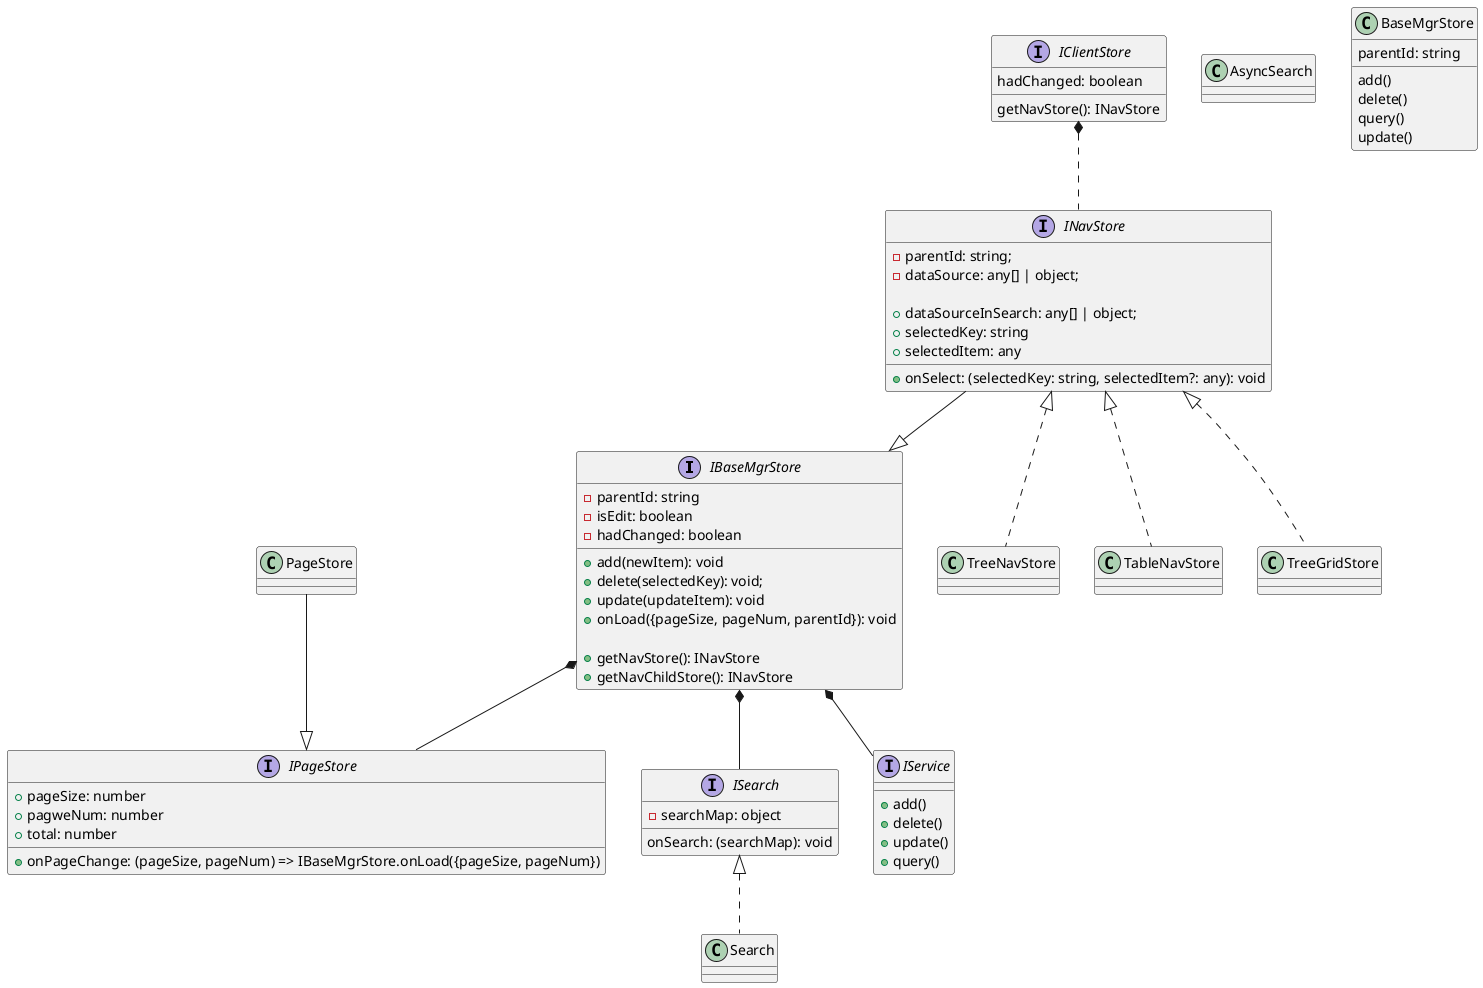 @startuml
interface IBaseMgrStore {
    -parentId: string
    -isEdit: boolean
    -hadChanged: boolean
    +add(newItem): void
    +delete(selectedKey): void;
    +update(updateItem): void
    +onLoad({pageSize, pageNum, parentId}): void

    +getNavStore(): INavStore
    +getNavChildStore(): INavStore
}


interface ISearch{
    -searchMap: object
    onSearch: (searchMap): void
}


class AsyncSearch

class Search

interface IPageStore{
    +pageSize: number
    +pagweNum: number
    +total: number
    +onPageChange: (pageSize, pageNum) => IBaseMgrStore.onLoad({pageSize, pageNum})
}

class PageStore

interface IService{
    +add()
    +delete()
    +update()
    +query()
}

ISearch <|.. Search

interface IClientStore{
    hadChanged: boolean
    getNavStore(): INavStore

}

IClientStore*..INavStore

INavStore--|>IBaseMgrStore
TreeNavStore .up.|> INavStore
TableNavStore .up.|> INavStore
TreeGridStore .up.|> INavStore
PageStore--|> IPageStore
IBaseMgrStore *-- IService
IBaseMgrStore *--ISearch
IBaseMgrStore *--IPageStore

interface INavStore{
    -parentId: string;
    -dataSource: any[] | object;

    +dataSourceInSearch: any[] | object;
    +selectedKey: string
    +selectedItem: any
    +onSelect: (selectedKey: string, selectedItem?: any): void
}

class BaseMgrStore{
    parentId: string

    add()
    delete()
    query()
    update()

}

@enduml